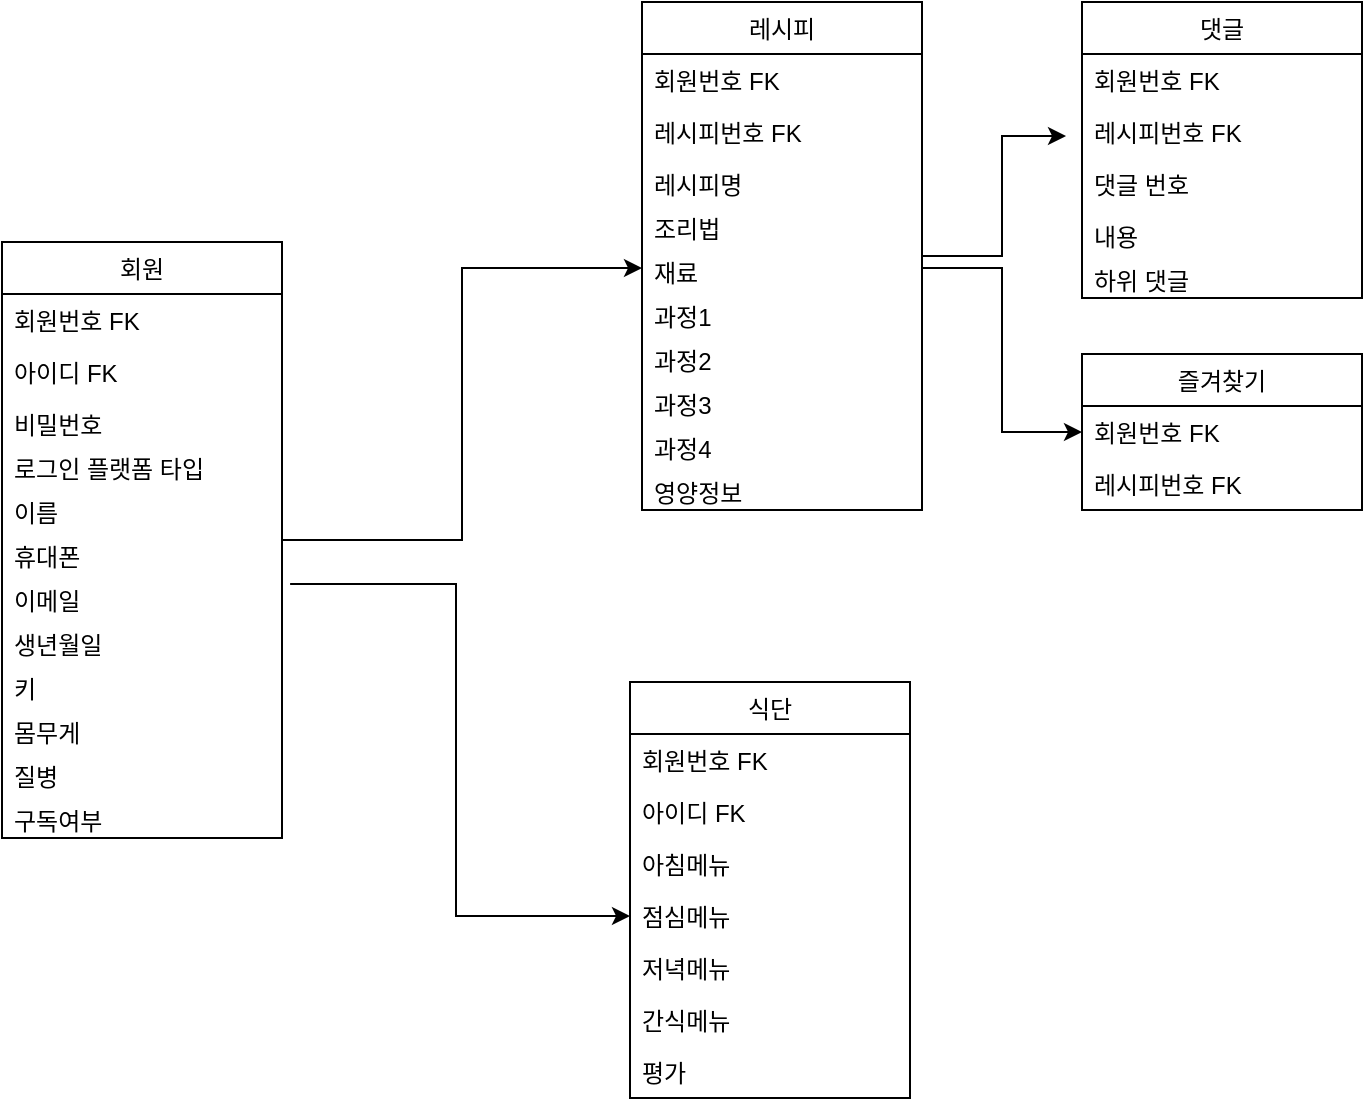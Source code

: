 <mxfile version="14.9.3" type="browser"><diagram id="LOLVR_VPREjg1kLAlQBq" name="Page-1"><mxGraphModel dx="1422" dy="762" grid="1" gridSize="10" guides="1" tooltips="1" connect="1" arrows="1" fold="1" page="1" pageScale="1" pageWidth="827" pageHeight="1169" math="0" shadow="0"><root><mxCell id="0"/><mxCell id="1" parent="0"/><mxCell id="4VpLV9XJMoLxg1Up7vQK-70" style="edgeStyle=orthogonalEdgeStyle;rounded=0;orthogonalLoop=1;jettySize=auto;html=1;entryX=0;entryY=0.5;entryDx=0;entryDy=0;" parent="1" source="H6iw6tJmsNKQYyuSsj_6-16" target="4VpLV9XJMoLxg1Up7vQK-33" edge="1"><mxGeometry relative="1" as="geometry"/></mxCell><mxCell id="4VpLV9XJMoLxg1Up7vQK-71" style="edgeStyle=orthogonalEdgeStyle;rounded=0;orthogonalLoop=1;jettySize=auto;html=1;entryX=0;entryY=0.5;entryDx=0;entryDy=0;exitX=1.029;exitY=0.227;exitDx=0;exitDy=0;exitPerimeter=0;" parent="1" source="4VpLV9XJMoLxg1Up7vQK-6" target="4VpLV9XJMoLxg1Up7vQK-64" edge="1"><mxGeometry relative="1" as="geometry"/></mxCell><mxCell id="H6iw6tJmsNKQYyuSsj_6-16" value="회원" style="swimlane;fontStyle=0;childLayout=stackLayout;horizontal=1;startSize=26;fillColor=none;horizontalStack=0;resizeParent=1;resizeParentMax=0;resizeLast=0;collapsible=1;marginBottom=0;" parent="1" vertex="1"><mxGeometry x="30" y="140" width="140" height="298" as="geometry"/></mxCell><mxCell id="H6iw6tJmsNKQYyuSsj_6-17" value="회원번호 FK&#10;" style="text;strokeColor=none;fillColor=none;align=left;verticalAlign=top;spacingLeft=4;spacingRight=4;overflow=hidden;rotatable=0;points=[[0,0.5],[1,0.5]];portConstraint=eastwest;" parent="H6iw6tJmsNKQYyuSsj_6-16" vertex="1"><mxGeometry y="26" width="140" height="26" as="geometry"/></mxCell><mxCell id="H6iw6tJmsNKQYyuSsj_6-18" value="아이디 FK" style="text;strokeColor=none;fillColor=none;align=left;verticalAlign=top;spacingLeft=4;spacingRight=4;overflow=hidden;rotatable=0;points=[[0,0.5],[1,0.5]];portConstraint=eastwest;" parent="H6iw6tJmsNKQYyuSsj_6-16" vertex="1"><mxGeometry y="52" width="140" height="26" as="geometry"/></mxCell><mxCell id="4VpLV9XJMoLxg1Up7vQK-3" value="비밀번호" style="text;strokeColor=none;fillColor=none;align=left;verticalAlign=top;spacingLeft=4;spacingRight=4;overflow=hidden;rotatable=0;points=[[0,0.5],[1,0.5]];portConstraint=eastwest;" parent="H6iw6tJmsNKQYyuSsj_6-16" vertex="1"><mxGeometry y="78" width="140" height="22" as="geometry"/></mxCell><mxCell id="4VpLV9XJMoLxg1Up7vQK-4" value="로그인 플랫폼 타입" style="text;strokeColor=none;fillColor=none;align=left;verticalAlign=top;spacingLeft=4;spacingRight=4;overflow=hidden;rotatable=0;points=[[0,0.5],[1,0.5]];portConstraint=eastwest;" parent="H6iw6tJmsNKQYyuSsj_6-16" vertex="1"><mxGeometry y="100" width="140" height="22" as="geometry"/></mxCell><mxCell id="4VpLV9XJMoLxg1Up7vQK-5" value="이름" style="text;strokeColor=none;fillColor=none;align=left;verticalAlign=top;spacingLeft=4;spacingRight=4;overflow=hidden;rotatable=0;points=[[0,0.5],[1,0.5]];portConstraint=eastwest;" parent="H6iw6tJmsNKQYyuSsj_6-16" vertex="1"><mxGeometry y="122" width="140" height="22" as="geometry"/></mxCell><mxCell id="4VpLV9XJMoLxg1Up7vQK-9" value="휴대폰" style="text;strokeColor=none;fillColor=none;align=left;verticalAlign=top;spacingLeft=4;spacingRight=4;overflow=hidden;rotatable=0;points=[[0,0.5],[1,0.5]];portConstraint=eastwest;" parent="H6iw6tJmsNKQYyuSsj_6-16" vertex="1"><mxGeometry y="144" width="140" height="22" as="geometry"/></mxCell><mxCell id="4VpLV9XJMoLxg1Up7vQK-6" value="이메일" style="text;strokeColor=none;fillColor=none;align=left;verticalAlign=top;spacingLeft=4;spacingRight=4;overflow=hidden;rotatable=0;points=[[0,0.5],[1,0.5]];portConstraint=eastwest;" parent="H6iw6tJmsNKQYyuSsj_6-16" vertex="1"><mxGeometry y="166" width="140" height="22" as="geometry"/></mxCell><mxCell id="4VpLV9XJMoLxg1Up7vQK-7" value="생년월일" style="text;strokeColor=none;fillColor=none;align=left;verticalAlign=top;spacingLeft=4;spacingRight=4;overflow=hidden;rotatable=0;points=[[0,0.5],[1,0.5]];portConstraint=eastwest;" parent="H6iw6tJmsNKQYyuSsj_6-16" vertex="1"><mxGeometry y="188" width="140" height="22" as="geometry"/></mxCell><mxCell id="4VpLV9XJMoLxg1Up7vQK-8" value="키" style="text;strokeColor=none;fillColor=none;align=left;verticalAlign=top;spacingLeft=4;spacingRight=4;overflow=hidden;rotatable=0;points=[[0,0.5],[1,0.5]];portConstraint=eastwest;" parent="H6iw6tJmsNKQYyuSsj_6-16" vertex="1"><mxGeometry y="210" width="140" height="22" as="geometry"/></mxCell><mxCell id="4VpLV9XJMoLxg1Up7vQK-10" value="몸무게" style="text;strokeColor=none;fillColor=none;align=left;verticalAlign=top;spacingLeft=4;spacingRight=4;overflow=hidden;rotatable=0;points=[[0,0.5],[1,0.5]];portConstraint=eastwest;" parent="H6iw6tJmsNKQYyuSsj_6-16" vertex="1"><mxGeometry y="232" width="140" height="22" as="geometry"/></mxCell><mxCell id="4VpLV9XJMoLxg1Up7vQK-11" value="질병" style="text;strokeColor=none;fillColor=none;align=left;verticalAlign=top;spacingLeft=4;spacingRight=4;overflow=hidden;rotatable=0;points=[[0,0.5],[1,0.5]];portConstraint=eastwest;" parent="H6iw6tJmsNKQYyuSsj_6-16" vertex="1"><mxGeometry y="254" width="140" height="22" as="geometry"/></mxCell><mxCell id="4VpLV9XJMoLxg1Up7vQK-12" value="구독여부" style="text;strokeColor=none;fillColor=none;align=left;verticalAlign=top;spacingLeft=4;spacingRight=4;overflow=hidden;rotatable=0;points=[[0,0.5],[1,0.5]];portConstraint=eastwest;" parent="H6iw6tJmsNKQYyuSsj_6-16" vertex="1"><mxGeometry y="276" width="140" height="22" as="geometry"/></mxCell><mxCell id="4VpLV9XJMoLxg1Up7vQK-72" style="edgeStyle=orthogonalEdgeStyle;rounded=0;orthogonalLoop=1;jettySize=auto;html=1;entryX=-0.057;entryY=0.577;entryDx=0;entryDy=0;entryPerimeter=0;" parent="1" source="4VpLV9XJMoLxg1Up7vQK-28" target="4VpLV9XJMoLxg1Up7vQK-44" edge="1"><mxGeometry relative="1" as="geometry"/></mxCell><mxCell id="4VpLV9XJMoLxg1Up7vQK-28" value="레시피" style="swimlane;fontStyle=0;childLayout=stackLayout;horizontal=1;startSize=26;fillColor=none;horizontalStack=0;resizeParent=1;resizeParentMax=0;resizeLast=0;collapsible=1;marginBottom=0;" parent="1" vertex="1"><mxGeometry x="350" y="20" width="140" height="254" as="geometry"/></mxCell><mxCell id="4VpLV9XJMoLxg1Up7vQK-29" value="회원번호 FK" style="text;strokeColor=none;fillColor=none;align=left;verticalAlign=top;spacingLeft=4;spacingRight=4;overflow=hidden;rotatable=0;points=[[0,0.5],[1,0.5]];portConstraint=eastwest;" parent="4VpLV9XJMoLxg1Up7vQK-28" vertex="1"><mxGeometry y="26" width="140" height="26" as="geometry"/></mxCell><mxCell id="4VpLV9XJMoLxg1Up7vQK-30" value="레시피번호 FK" style="text;strokeColor=none;fillColor=none;align=left;verticalAlign=top;spacingLeft=4;spacingRight=4;overflow=hidden;rotatable=0;points=[[0,0.5],[1,0.5]];portConstraint=eastwest;" parent="4VpLV9XJMoLxg1Up7vQK-28" vertex="1"><mxGeometry y="52" width="140" height="26" as="geometry"/></mxCell><mxCell id="4VpLV9XJMoLxg1Up7vQK-31" value="레시피명" style="text;strokeColor=none;fillColor=none;align=left;verticalAlign=top;spacingLeft=4;spacingRight=4;overflow=hidden;rotatable=0;points=[[0,0.5],[1,0.5]];portConstraint=eastwest;" parent="4VpLV9XJMoLxg1Up7vQK-28" vertex="1"><mxGeometry y="78" width="140" height="22" as="geometry"/></mxCell><mxCell id="4VpLV9XJMoLxg1Up7vQK-32" value="조리법" style="text;strokeColor=none;fillColor=none;align=left;verticalAlign=top;spacingLeft=4;spacingRight=4;overflow=hidden;rotatable=0;points=[[0,0.5],[1,0.5]];portConstraint=eastwest;" parent="4VpLV9XJMoLxg1Up7vQK-28" vertex="1"><mxGeometry y="100" width="140" height="22" as="geometry"/></mxCell><mxCell id="4VpLV9XJMoLxg1Up7vQK-33" value="재료" style="text;strokeColor=none;fillColor=none;align=left;verticalAlign=top;spacingLeft=4;spacingRight=4;overflow=hidden;rotatable=0;points=[[0,0.5],[1,0.5]];portConstraint=eastwest;" parent="4VpLV9XJMoLxg1Up7vQK-28" vertex="1"><mxGeometry y="122" width="140" height="22" as="geometry"/></mxCell><mxCell id="4VpLV9XJMoLxg1Up7vQK-34" value="과정1" style="text;strokeColor=none;fillColor=none;align=left;verticalAlign=top;spacingLeft=4;spacingRight=4;overflow=hidden;rotatable=0;points=[[0,0.5],[1,0.5]];portConstraint=eastwest;" parent="4VpLV9XJMoLxg1Up7vQK-28" vertex="1"><mxGeometry y="144" width="140" height="22" as="geometry"/></mxCell><mxCell id="4VpLV9XJMoLxg1Up7vQK-35" value="과정2" style="text;strokeColor=none;fillColor=none;align=left;verticalAlign=top;spacingLeft=4;spacingRight=4;overflow=hidden;rotatable=0;points=[[0,0.5],[1,0.5]];portConstraint=eastwest;" parent="4VpLV9XJMoLxg1Up7vQK-28" vertex="1"><mxGeometry y="166" width="140" height="22" as="geometry"/></mxCell><mxCell id="4VpLV9XJMoLxg1Up7vQK-36" value="과정3" style="text;strokeColor=none;fillColor=none;align=left;verticalAlign=top;spacingLeft=4;spacingRight=4;overflow=hidden;rotatable=0;points=[[0,0.5],[1,0.5]];portConstraint=eastwest;" parent="4VpLV9XJMoLxg1Up7vQK-28" vertex="1"><mxGeometry y="188" width="140" height="22" as="geometry"/></mxCell><mxCell id="4VpLV9XJMoLxg1Up7vQK-37" value="과정4" style="text;strokeColor=none;fillColor=none;align=left;verticalAlign=top;spacingLeft=4;spacingRight=4;overflow=hidden;rotatable=0;points=[[0,0.5],[1,0.5]];portConstraint=eastwest;" parent="4VpLV9XJMoLxg1Up7vQK-28" vertex="1"><mxGeometry y="210" width="140" height="22" as="geometry"/></mxCell><mxCell id="4VpLV9XJMoLxg1Up7vQK-38" value="영양정보" style="text;strokeColor=none;fillColor=none;align=left;verticalAlign=top;spacingLeft=4;spacingRight=4;overflow=hidden;rotatable=0;points=[[0,0.5],[1,0.5]];portConstraint=eastwest;" parent="4VpLV9XJMoLxg1Up7vQK-28" vertex="1"><mxGeometry y="232" width="140" height="22" as="geometry"/></mxCell><mxCell id="4VpLV9XJMoLxg1Up7vQK-42" value="댓글" style="swimlane;fontStyle=0;childLayout=stackLayout;horizontal=1;startSize=26;fillColor=none;horizontalStack=0;resizeParent=1;resizeParentMax=0;resizeLast=0;collapsible=1;marginBottom=0;" parent="1" vertex="1"><mxGeometry x="570" y="20" width="140" height="148" as="geometry"/></mxCell><mxCell id="4VpLV9XJMoLxg1Up7vQK-43" value="회원번호 FK" style="text;strokeColor=none;fillColor=none;align=left;verticalAlign=top;spacingLeft=4;spacingRight=4;overflow=hidden;rotatable=0;points=[[0,0.5],[1,0.5]];portConstraint=eastwest;" parent="4VpLV9XJMoLxg1Up7vQK-42" vertex="1"><mxGeometry y="26" width="140" height="26" as="geometry"/></mxCell><mxCell id="4VpLV9XJMoLxg1Up7vQK-44" value="레시피번호 FK" style="text;strokeColor=none;fillColor=none;align=left;verticalAlign=top;spacingLeft=4;spacingRight=4;overflow=hidden;rotatable=0;points=[[0,0.5],[1,0.5]];portConstraint=eastwest;" parent="4VpLV9XJMoLxg1Up7vQK-42" vertex="1"><mxGeometry y="52" width="140" height="26" as="geometry"/></mxCell><mxCell id="4VpLV9XJMoLxg1Up7vQK-53" value="댓글 번호" style="text;strokeColor=none;fillColor=none;align=left;verticalAlign=top;spacingLeft=4;spacingRight=4;overflow=hidden;rotatable=0;points=[[0,0.5],[1,0.5]];portConstraint=eastwest;" parent="4VpLV9XJMoLxg1Up7vQK-42" vertex="1"><mxGeometry y="78" width="140" height="26" as="geometry"/></mxCell><mxCell id="4VpLV9XJMoLxg1Up7vQK-45" value="내용" style="text;strokeColor=none;fillColor=none;align=left;verticalAlign=top;spacingLeft=4;spacingRight=4;overflow=hidden;rotatable=0;points=[[0,0.5],[1,0.5]];portConstraint=eastwest;" parent="4VpLV9XJMoLxg1Up7vQK-42" vertex="1"><mxGeometry y="104" width="140" height="22" as="geometry"/></mxCell><mxCell id="4VpLV9XJMoLxg1Up7vQK-46" value="하위 댓글" style="text;strokeColor=none;fillColor=none;align=left;verticalAlign=top;spacingLeft=4;spacingRight=4;overflow=hidden;rotatable=0;points=[[0,0.5],[1,0.5]];portConstraint=eastwest;" parent="4VpLV9XJMoLxg1Up7vQK-42" vertex="1"><mxGeometry y="126" width="140" height="22" as="geometry"/></mxCell><mxCell id="4VpLV9XJMoLxg1Up7vQK-54" value="즐겨찾기" style="swimlane;fontStyle=0;childLayout=stackLayout;horizontal=1;startSize=26;fillColor=none;horizontalStack=0;resizeParent=1;resizeParentMax=0;resizeLast=0;collapsible=1;marginBottom=0;" parent="1" vertex="1"><mxGeometry x="570" y="196" width="140" height="78" as="geometry"/></mxCell><mxCell id="4VpLV9XJMoLxg1Up7vQK-55" value="회원번호 FK" style="text;strokeColor=none;fillColor=none;align=left;verticalAlign=top;spacingLeft=4;spacingRight=4;overflow=hidden;rotatable=0;points=[[0,0.5],[1,0.5]];portConstraint=eastwest;" parent="4VpLV9XJMoLxg1Up7vQK-54" vertex="1"><mxGeometry y="26" width="140" height="26" as="geometry"/></mxCell><mxCell id="4VpLV9XJMoLxg1Up7vQK-56" value="레시피번호 FK" style="text;strokeColor=none;fillColor=none;align=left;verticalAlign=top;spacingLeft=4;spacingRight=4;overflow=hidden;rotatable=0;points=[[0,0.5],[1,0.5]];portConstraint=eastwest;" parent="4VpLV9XJMoLxg1Up7vQK-54" vertex="1"><mxGeometry y="52" width="140" height="26" as="geometry"/></mxCell><mxCell id="4VpLV9XJMoLxg1Up7vQK-60" value="식단" style="swimlane;fontStyle=0;childLayout=stackLayout;horizontal=1;startSize=26;fillColor=none;horizontalStack=0;resizeParent=1;resizeParentMax=0;resizeLast=0;collapsible=1;marginBottom=0;" parent="1" vertex="1"><mxGeometry x="344" y="360" width="140" height="208" as="geometry"/></mxCell><mxCell id="4VpLV9XJMoLxg1Up7vQK-61" value="회원번호 FK" style="text;strokeColor=none;fillColor=none;align=left;verticalAlign=top;spacingLeft=4;spacingRight=4;overflow=hidden;rotatable=0;points=[[0,0.5],[1,0.5]];portConstraint=eastwest;" parent="4VpLV9XJMoLxg1Up7vQK-60" vertex="1"><mxGeometry y="26" width="140" height="26" as="geometry"/></mxCell><mxCell id="4VpLV9XJMoLxg1Up7vQK-62" value="아이디 FK" style="text;strokeColor=none;fillColor=none;align=left;verticalAlign=top;spacingLeft=4;spacingRight=4;overflow=hidden;rotatable=0;points=[[0,0.5],[1,0.5]];portConstraint=eastwest;" parent="4VpLV9XJMoLxg1Up7vQK-60" vertex="1"><mxGeometry y="52" width="140" height="26" as="geometry"/></mxCell><mxCell id="4VpLV9XJMoLxg1Up7vQK-63" value="아침메뉴" style="text;strokeColor=none;fillColor=none;align=left;verticalAlign=top;spacingLeft=4;spacingRight=4;overflow=hidden;rotatable=0;points=[[0,0.5],[1,0.5]];portConstraint=eastwest;" parent="4VpLV9XJMoLxg1Up7vQK-60" vertex="1"><mxGeometry y="78" width="140" height="26" as="geometry"/></mxCell><mxCell id="4VpLV9XJMoLxg1Up7vQK-64" value="점심메뉴" style="text;strokeColor=none;fillColor=none;align=left;verticalAlign=top;spacingLeft=4;spacingRight=4;overflow=hidden;rotatable=0;points=[[0,0.5],[1,0.5]];portConstraint=eastwest;" parent="4VpLV9XJMoLxg1Up7vQK-60" vertex="1"><mxGeometry y="104" width="140" height="26" as="geometry"/></mxCell><mxCell id="4VpLV9XJMoLxg1Up7vQK-65" value="저녁메뉴" style="text;strokeColor=none;fillColor=none;align=left;verticalAlign=top;spacingLeft=4;spacingRight=4;overflow=hidden;rotatable=0;points=[[0,0.5],[1,0.5]];portConstraint=eastwest;" parent="4VpLV9XJMoLxg1Up7vQK-60" vertex="1"><mxGeometry y="130" width="140" height="26" as="geometry"/></mxCell><mxCell id="4VpLV9XJMoLxg1Up7vQK-66" value="간식메뉴" style="text;strokeColor=none;fillColor=none;align=left;verticalAlign=top;spacingLeft=4;spacingRight=4;overflow=hidden;rotatable=0;points=[[0,0.5],[1,0.5]];portConstraint=eastwest;" parent="4VpLV9XJMoLxg1Up7vQK-60" vertex="1"><mxGeometry y="156" width="140" height="26" as="geometry"/></mxCell><mxCell id="4VpLV9XJMoLxg1Up7vQK-67" value="평가" style="text;strokeColor=none;fillColor=none;align=left;verticalAlign=top;spacingLeft=4;spacingRight=4;overflow=hidden;rotatable=0;points=[[0,0.5],[1,0.5]];portConstraint=eastwest;" parent="4VpLV9XJMoLxg1Up7vQK-60" vertex="1"><mxGeometry y="182" width="140" height="26" as="geometry"/></mxCell><mxCell id="4VpLV9XJMoLxg1Up7vQK-73" style="edgeStyle=orthogonalEdgeStyle;rounded=0;orthogonalLoop=1;jettySize=auto;html=1;entryX=0;entryY=0.5;entryDx=0;entryDy=0;" parent="1" source="4VpLV9XJMoLxg1Up7vQK-33" target="4VpLV9XJMoLxg1Up7vQK-55" edge="1"><mxGeometry relative="1" as="geometry"/></mxCell></root></mxGraphModel></diagram></mxfile>